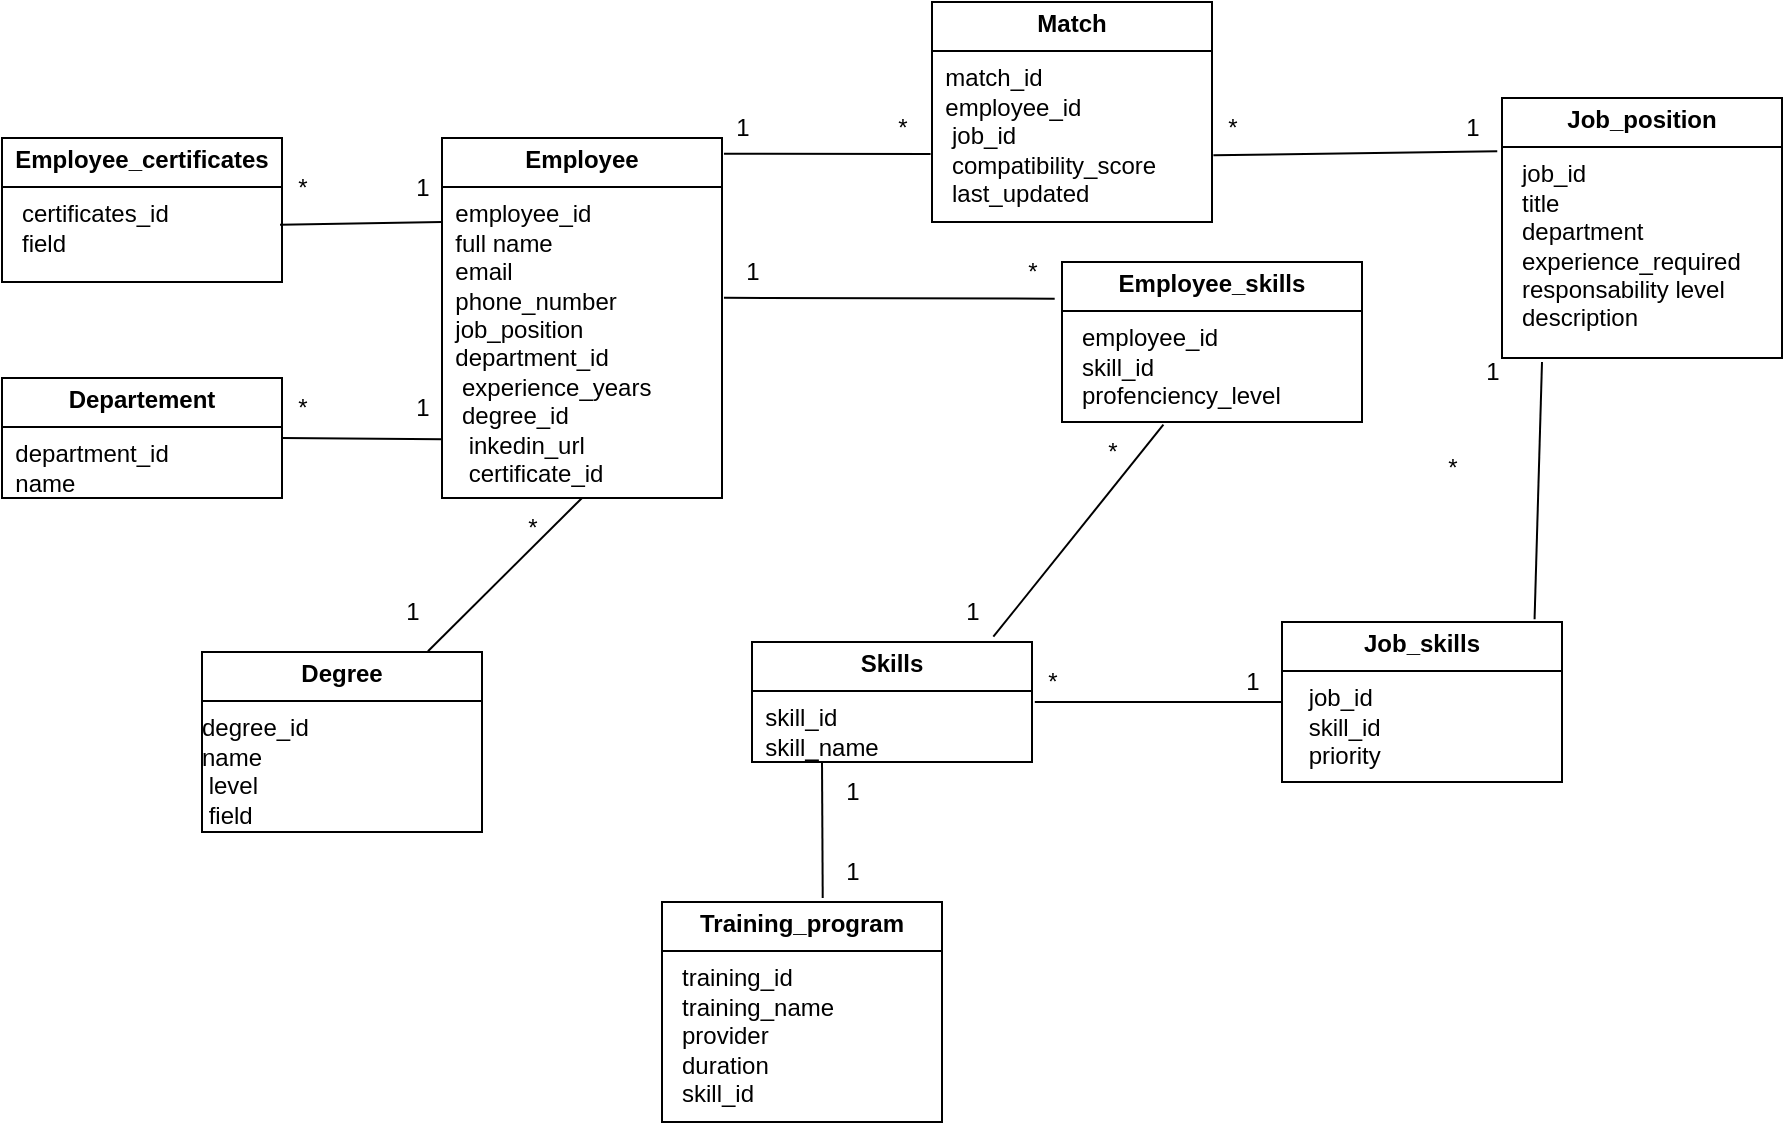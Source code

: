 <mxfile version="26.0.15">
  <diagram id="C5RBs43oDa-KdzZeNtuy" name="Page-1">
    <mxGraphModel dx="1461" dy="652" grid="1" gridSize="10" guides="1" tooltips="1" connect="1" arrows="1" fold="1" page="1" pageScale="1" pageWidth="827" pageHeight="1169" math="0" shadow="0">
      <root>
        <mxCell id="WIyWlLk6GJQsqaUBKTNV-0" />
        <mxCell id="WIyWlLk6GJQsqaUBKTNV-1" parent="WIyWlLk6GJQsqaUBKTNV-0" />
        <mxCell id="3dclUxW02WmgJ_x5xP7q-3" value="&lt;p style=&quot;margin:0px;margin-top:4px;text-align:center;&quot;&gt;&lt;b&gt;Employee&lt;/b&gt;&lt;/p&gt;&lt;hr size=&quot;1&quot; style=&quot;border-style:solid;&quot;&gt;&lt;div style=&quot;height:2px;&quot;&gt;&amp;nbsp; employee_id&amp;nbsp; &amp;nbsp; &amp;nbsp; &amp;nbsp; &amp;nbsp; &amp;nbsp; &amp;nbsp; &amp;nbsp; &amp;nbsp; &amp;nbsp; &amp;nbsp; full name&amp;nbsp; &amp;nbsp; &amp;nbsp; &amp;nbsp; &amp;nbsp; &amp;nbsp; &amp;nbsp; &amp;nbsp; &amp;nbsp; &amp;nbsp; &amp;nbsp; &amp;nbsp; &amp;nbsp; &amp;nbsp; email&amp;nbsp; &amp;nbsp; &amp;nbsp; &amp;nbsp; &amp;nbsp; &amp;nbsp; &amp;nbsp; &amp;nbsp; &amp;nbsp; &amp;nbsp; &amp;nbsp; &amp;nbsp; &amp;nbsp; &amp;nbsp; &amp;nbsp; &amp;nbsp; &amp;nbsp; phone_number&amp;nbsp; &amp;nbsp; &amp;nbsp; &amp;nbsp; &amp;nbsp; &amp;nbsp; &amp;nbsp; &amp;nbsp; &amp;nbsp; job_position&amp;nbsp; &amp;nbsp; &amp;nbsp; &amp;nbsp; &amp;nbsp; &amp;nbsp; &amp;nbsp; &amp;nbsp; &amp;nbsp; &amp;nbsp; &amp;nbsp; department_id&amp;nbsp; &amp;nbsp; &amp;nbsp; &amp;nbsp; &amp;nbsp; &amp;nbsp; &amp;nbsp; &amp;nbsp; &amp;nbsp; &amp;nbsp;experience_years&amp;nbsp; &amp;nbsp; &amp;nbsp; &amp;nbsp; &amp;nbsp; &amp;nbsp; &amp;nbsp;degree_id&amp;nbsp; &amp;nbsp; &amp;nbsp; &amp;nbsp; &amp;nbsp; &amp;nbsp; &amp;nbsp; &amp;nbsp; &amp;nbsp; &amp;nbsp; &amp;nbsp; &amp;nbsp; &amp;nbsp; inkedin_url&amp;nbsp; &amp;nbsp; &amp;nbsp; &amp;nbsp; &amp;nbsp; &amp;nbsp; &amp;nbsp; &amp;nbsp; &amp;nbsp; &amp;nbsp; &amp;nbsp; &amp;nbsp; certificate_id&amp;nbsp; &amp;nbsp; &amp;nbsp; &amp;nbsp; &amp;nbsp; &amp;nbsp; &amp;nbsp; &amp;nbsp; &amp;nbsp; &amp;nbsp; &amp;nbsp; &amp;nbsp; &amp;nbsp; &amp;nbsp; &amp;nbsp; &amp;nbsp; &amp;nbsp; &amp;nbsp; &amp;nbsp; &amp;nbsp; &amp;nbsp; &amp;nbsp; &amp;nbsp; &amp;nbsp; &amp;nbsp; &amp;nbsp; &amp;nbsp; &amp;nbsp; &amp;nbsp; &amp;nbsp; &amp;nbsp;&amp;nbsp;&lt;/div&gt;&lt;div style=&quot;height:2px;&quot;&gt;&lt;br&gt;&lt;/div&gt;&lt;div style=&quot;height:2px;&quot;&gt;&lt;br&gt;&lt;/div&gt;" style="verticalAlign=top;align=left;overflow=fill;html=1;whiteSpace=wrap;" parent="WIyWlLk6GJQsqaUBKTNV-1" vertex="1">
          <mxGeometry x="240" y="78" width="140" height="180" as="geometry" />
        </mxCell>
        <mxCell id="3dclUxW02WmgJ_x5xP7q-4" value="&lt;p style=&quot;margin:0px;margin-top:4px;text-align:center;&quot;&gt;&lt;b&gt;Skills&lt;/b&gt;&lt;/p&gt;&lt;hr size=&quot;1&quot; style=&quot;border-style:solid;&quot;&gt;&lt;div style=&quot;height:2px;&quot;&gt;&amp;nbsp; skill_id&amp;nbsp; &amp;nbsp; &amp;nbsp; &amp;nbsp; &amp;nbsp; &amp;nbsp; &amp;nbsp; &amp;nbsp; &amp;nbsp; &amp;nbsp; &amp;nbsp; &amp;nbsp; &amp;nbsp; &amp;nbsp; &amp;nbsp; &amp;nbsp; skill_name&lt;/div&gt;&lt;div style=&quot;height:2px;&quot;&gt;&amp;nbsp;&lt;/div&gt;" style="verticalAlign=top;align=left;overflow=fill;html=1;whiteSpace=wrap;" parent="WIyWlLk6GJQsqaUBKTNV-1" vertex="1">
          <mxGeometry x="395" y="330" width="140" height="60" as="geometry" />
        </mxCell>
        <mxCell id="3dclUxW02WmgJ_x5xP7q-8" value="&lt;p style=&quot;margin:0px;margin-top:4px;text-align:center;&quot;&gt;&lt;b&gt;Employee_skills&lt;/b&gt;&lt;/p&gt;&lt;hr size=&quot;1&quot; style=&quot;border-style:solid;&quot;&gt;&lt;div style=&quot;height:2px;&quot;&gt;&amp;nbsp; &amp;nbsp;employee_id&amp;nbsp; &amp;nbsp; &amp;nbsp; &amp;nbsp; &amp;nbsp; &amp;nbsp; &amp;nbsp; &amp;nbsp; &amp;nbsp; &amp;nbsp; &amp;nbsp; &amp;nbsp; &amp;nbsp;skill_id&amp;nbsp; &amp;nbsp; &amp;nbsp; &amp;nbsp; &amp;nbsp; &amp;nbsp; &amp;nbsp; &amp;nbsp; &amp;nbsp; &amp;nbsp; &amp;nbsp; &amp;nbsp; &amp;nbsp; &amp;nbsp; &amp;nbsp; &amp;nbsp; &amp;nbsp; &amp;nbsp;profenciency_level&lt;/div&gt;" style="verticalAlign=top;align=left;overflow=fill;html=1;whiteSpace=wrap;" parent="WIyWlLk6GJQsqaUBKTNV-1" vertex="1">
          <mxGeometry x="550" y="140" width="150" height="80" as="geometry" />
        </mxCell>
        <mxCell id="3dclUxW02WmgJ_x5xP7q-9" style="edgeStyle=orthogonalEdgeStyle;rounded=0;orthogonalLoop=1;jettySize=auto;html=1;exitX=0.5;exitY=1;exitDx=0;exitDy=0;" parent="WIyWlLk6GJQsqaUBKTNV-1" source="3dclUxW02WmgJ_x5xP7q-4" target="3dclUxW02WmgJ_x5xP7q-4" edge="1">
          <mxGeometry relative="1" as="geometry" />
        </mxCell>
        <mxCell id="3dclUxW02WmgJ_x5xP7q-10" value="&lt;p style=&quot;margin:0px;margin-top:4px;text-align:center;&quot;&gt;&lt;b&gt;Job_position&lt;/b&gt;&lt;/p&gt;&lt;hr size=&quot;1&quot; style=&quot;border-style:solid;&quot;&gt;&lt;div style=&quot;height:2px;&quot;&gt;&amp;nbsp; &amp;nbsp;job_id&amp;nbsp; &amp;nbsp; &amp;nbsp; &amp;nbsp; &amp;nbsp; &amp;nbsp; &amp;nbsp; &amp;nbsp; &amp;nbsp; &amp;nbsp; &amp;nbsp; &amp;nbsp; &amp;nbsp; &amp;nbsp; &amp;nbsp; &amp;nbsp; &amp;nbsp;title&amp;nbsp; &amp;nbsp; &amp;nbsp; &amp;nbsp; &amp;nbsp; &amp;nbsp; &amp;nbsp; &amp;nbsp; &amp;nbsp; &amp;nbsp; &amp;nbsp; &amp;nbsp; &amp;nbsp; &amp;nbsp; &amp;nbsp; &amp;nbsp; &amp;nbsp; &amp;nbsp; &amp;nbsp;department&amp;nbsp; &amp;nbsp; &amp;nbsp; &amp;nbsp; &amp;nbsp; &amp;nbsp; &amp;nbsp; &amp;nbsp; &amp;nbsp; &amp;nbsp; &amp;nbsp; &amp;nbsp;experience_required&amp;nbsp; &amp;nbsp; &amp;nbsp; &amp;nbsp; &amp;nbsp;responsability level&amp;nbsp; &amp;nbsp; &amp;nbsp; &amp;nbsp; &amp;nbsp; &amp;nbsp;description&amp;nbsp; &amp;nbsp; &amp;nbsp; &amp;nbsp; &amp;nbsp; &amp;nbsp; &amp;nbsp; &amp;nbsp; &amp;nbsp; &amp;nbsp; &amp;nbsp;&lt;/div&gt;" style="verticalAlign=top;align=left;overflow=fill;html=1;whiteSpace=wrap;" parent="WIyWlLk6GJQsqaUBKTNV-1" vertex="1">
          <mxGeometry x="770" y="58" width="140" height="130" as="geometry" />
        </mxCell>
        <mxCell id="3dclUxW02WmgJ_x5xP7q-11" value="&lt;p style=&quot;margin:0px;margin-top:4px;text-align:center;&quot;&gt;&lt;b&gt;Job_skills&lt;/b&gt;&lt;/p&gt;&lt;hr size=&quot;1&quot; style=&quot;border-style:solid;&quot;&gt;&lt;div style=&quot;height:2px;&quot;&gt;&amp;nbsp; &amp;nbsp; job_id&amp;nbsp; &amp;nbsp; &amp;nbsp; &amp;nbsp; &amp;nbsp; &amp;nbsp; &amp;nbsp; &amp;nbsp; &amp;nbsp; &amp;nbsp; &amp;nbsp; &amp;nbsp; &amp;nbsp; &amp;nbsp; &amp;nbsp; &amp;nbsp; skill_id&amp;nbsp; &amp;nbsp; &amp;nbsp; &amp;nbsp; &amp;nbsp; &amp;nbsp; &amp;nbsp; &amp;nbsp; &amp;nbsp; &amp;nbsp; &amp;nbsp; &amp;nbsp; &amp;nbsp; &amp;nbsp; &amp;nbsp; &amp;nbsp; priority&lt;/div&gt;" style="verticalAlign=top;align=left;overflow=fill;html=1;whiteSpace=wrap;" parent="WIyWlLk6GJQsqaUBKTNV-1" vertex="1">
          <mxGeometry x="660" y="320" width="140" height="80" as="geometry" />
        </mxCell>
        <mxCell id="3dclUxW02WmgJ_x5xP7q-12" value="&lt;p style=&quot;margin:0px;margin-top:4px;text-align:center;&quot;&gt;&lt;b&gt;Training_program&lt;/b&gt;&lt;/p&gt;&lt;hr size=&quot;1&quot; style=&quot;border-style:solid;&quot;&gt;&lt;div style=&quot;height:2px;&quot;&gt;&amp;nbsp; &amp;nbsp;training_id&amp;nbsp; &amp;nbsp; &amp;nbsp; &amp;nbsp; &amp;nbsp; &amp;nbsp; &amp;nbsp; &amp;nbsp; &amp;nbsp; &amp;nbsp; &amp;nbsp; &amp;nbsp; &amp;nbsp;training_name&amp;nbsp; &amp;nbsp; &amp;nbsp; &amp;nbsp; &amp;nbsp; &amp;nbsp; &amp;nbsp; &amp;nbsp; &amp;nbsp; &amp;nbsp;provider&amp;nbsp; &amp;nbsp; &amp;nbsp; &amp;nbsp; &amp;nbsp; &amp;nbsp; &amp;nbsp; &amp;nbsp; &amp;nbsp; &amp;nbsp; &amp;nbsp; &amp;nbsp; &amp;nbsp; &amp;nbsp; &amp;nbsp;duration&amp;nbsp; &amp;nbsp; &amp;nbsp; &amp;nbsp; &amp;nbsp; &amp;nbsp; &amp;nbsp; &amp;nbsp; &amp;nbsp; &amp;nbsp; &amp;nbsp; &amp;nbsp; &amp;nbsp; &amp;nbsp; &amp;nbsp;skill_id&amp;nbsp; &amp;nbsp; &amp;nbsp; &amp;nbsp; &amp;nbsp; &amp;nbsp; &amp;nbsp; &amp;nbsp; &amp;nbsp; &amp;nbsp; &amp;nbsp; &amp;nbsp; &amp;nbsp; &amp;nbsp; &amp;nbsp; &amp;nbsp; &amp;nbsp; &amp;nbsp; &amp;nbsp;&lt;/div&gt;" style="verticalAlign=top;align=left;overflow=fill;html=1;whiteSpace=wrap;" parent="WIyWlLk6GJQsqaUBKTNV-1" vertex="1">
          <mxGeometry x="350" y="460" width="140" height="110" as="geometry" />
        </mxCell>
        <mxCell id="3dclUxW02WmgJ_x5xP7q-25" value="" style="endArrow=none;html=1;rounded=0;exitX=0.902;exitY=-0.017;exitDx=0;exitDy=0;exitPerimeter=0;" parent="WIyWlLk6GJQsqaUBKTNV-1" source="3dclUxW02WmgJ_x5xP7q-11" edge="1">
          <mxGeometry relative="1" as="geometry">
            <mxPoint x="650" y="261.33" as="sourcePoint" />
            <mxPoint x="790" y="190" as="targetPoint" />
          </mxGeometry>
        </mxCell>
        <mxCell id="3dclUxW02WmgJ_x5xP7q-29" value="" style="endArrow=none;html=1;rounded=0;entryX=0;entryY=0.5;entryDx=0;entryDy=0;exitX=1;exitY=0.75;exitDx=0;exitDy=0;" parent="WIyWlLk6GJQsqaUBKTNV-1" target="3dclUxW02WmgJ_x5xP7q-11" edge="1">
          <mxGeometry relative="1" as="geometry">
            <mxPoint x="536.4" y="360" as="sourcePoint" />
            <mxPoint x="660.0" y="353.8" as="targetPoint" />
          </mxGeometry>
        </mxCell>
        <mxCell id="3dclUxW02WmgJ_x5xP7q-31" value="" style="endArrow=none;html=1;rounded=0;entryX=0.338;entryY=1.017;entryDx=0;entryDy=0;entryPerimeter=0;exitX=0.862;exitY=-0.044;exitDx=0;exitDy=0;exitPerimeter=0;" parent="WIyWlLk6GJQsqaUBKTNV-1" source="3dclUxW02WmgJ_x5xP7q-4" target="3dclUxW02WmgJ_x5xP7q-8" edge="1">
          <mxGeometry relative="1" as="geometry">
            <mxPoint x="490" y="280" as="sourcePoint" />
            <mxPoint x="510" y="240" as="targetPoint" />
          </mxGeometry>
        </mxCell>
        <mxCell id="3dclUxW02WmgJ_x5xP7q-32" value="" style="endArrow=none;html=1;rounded=0;entryX=0.878;entryY=0.944;entryDx=0;entryDy=0;entryPerimeter=0;exitX=1.007;exitY=0.444;exitDx=0;exitDy=0;exitPerimeter=0;" parent="WIyWlLk6GJQsqaUBKTNV-1" source="3dclUxW02WmgJ_x5xP7q-3" edge="1" target="K-un5heEjTdDLmdkTGqn-6">
          <mxGeometry relative="1" as="geometry">
            <mxPoint x="390" y="160" as="sourcePoint" />
            <mxPoint x="480" y="170" as="targetPoint" />
            <Array as="points" />
          </mxGeometry>
        </mxCell>
        <mxCell id="3dclUxW02WmgJ_x5xP7q-33" style="edgeStyle=orthogonalEdgeStyle;rounded=0;orthogonalLoop=1;jettySize=auto;html=1;exitX=0.5;exitY=1;exitDx=0;exitDy=0;" parent="WIyWlLk6GJQsqaUBKTNV-1" source="3dclUxW02WmgJ_x5xP7q-12" target="3dclUxW02WmgJ_x5xP7q-12" edge="1">
          <mxGeometry relative="1" as="geometry" />
        </mxCell>
        <mxCell id="K-un5heEjTdDLmdkTGqn-5" value="1" style="text;html=1;align=center;verticalAlign=middle;resizable=0;points=[];autosize=1;strokeColor=none;fillColor=none;" parent="WIyWlLk6GJQsqaUBKTNV-1" vertex="1">
          <mxGeometry x="380" y="130" width="30" height="30" as="geometry" />
        </mxCell>
        <mxCell id="K-un5heEjTdDLmdkTGqn-6" value="*" style="text;html=1;align=center;verticalAlign=middle;resizable=0;points=[];autosize=1;strokeColor=none;fillColor=none;" parent="WIyWlLk6GJQsqaUBKTNV-1" vertex="1">
          <mxGeometry x="520" y="130" width="30" height="30" as="geometry" />
        </mxCell>
        <mxCell id="K-un5heEjTdDLmdkTGqn-7" value="1" style="text;html=1;align=center;verticalAlign=middle;resizable=0;points=[];autosize=1;strokeColor=none;fillColor=none;" parent="WIyWlLk6GJQsqaUBKTNV-1" vertex="1">
          <mxGeometry x="630" y="335" width="30" height="30" as="geometry" />
        </mxCell>
        <mxCell id="K-un5heEjTdDLmdkTGqn-8" value="*" style="text;html=1;align=center;verticalAlign=middle;resizable=0;points=[];autosize=1;strokeColor=none;fillColor=none;" parent="WIyWlLk6GJQsqaUBKTNV-1" vertex="1">
          <mxGeometry x="560" y="220" width="30" height="30" as="geometry" />
        </mxCell>
        <mxCell id="K-un5heEjTdDLmdkTGqn-9" value="1" style="text;html=1;align=center;verticalAlign=middle;resizable=0;points=[];autosize=1;strokeColor=none;fillColor=none;" parent="WIyWlLk6GJQsqaUBKTNV-1" vertex="1">
          <mxGeometry x="490" y="300" width="30" height="30" as="geometry" />
        </mxCell>
        <mxCell id="K-un5heEjTdDLmdkTGqn-10" value="*" style="text;html=1;align=center;verticalAlign=middle;resizable=0;points=[];autosize=1;strokeColor=none;fillColor=none;" parent="WIyWlLk6GJQsqaUBKTNV-1" vertex="1">
          <mxGeometry x="530" y="335" width="30" height="30" as="geometry" />
        </mxCell>
        <mxCell id="K-un5heEjTdDLmdkTGqn-11" value="*" style="text;html=1;align=center;verticalAlign=middle;resizable=0;points=[];autosize=1;strokeColor=none;fillColor=none;" parent="WIyWlLk6GJQsqaUBKTNV-1" vertex="1">
          <mxGeometry x="730" y="228" width="30" height="30" as="geometry" />
        </mxCell>
        <mxCell id="K-un5heEjTdDLmdkTGqn-12" value="1" style="text;html=1;align=center;verticalAlign=middle;resizable=0;points=[];autosize=1;strokeColor=none;fillColor=none;" parent="WIyWlLk6GJQsqaUBKTNV-1" vertex="1">
          <mxGeometry x="750" y="180" width="30" height="30" as="geometry" />
        </mxCell>
        <mxCell id="K-un5heEjTdDLmdkTGqn-16" value="1" style="text;html=1;align=center;verticalAlign=middle;resizable=0;points=[];autosize=1;strokeColor=none;fillColor=none;" parent="WIyWlLk6GJQsqaUBKTNV-1" vertex="1">
          <mxGeometry x="430" y="390" width="30" height="30" as="geometry" />
        </mxCell>
        <mxCell id="rLfxlaUQJVoP89XnrwP1-2" value="&lt;p style=&quot;margin:0px;margin-top:4px;text-align:center;&quot;&gt;&lt;b&gt;Degree&lt;/b&gt;&lt;/p&gt;&lt;hr size=&quot;1&quot; style=&quot;border-style:solid;&quot;&gt;&lt;div style=&quot;height:2px;&quot;&gt;degree_id&amp;nbsp; &amp;nbsp; &amp;nbsp; &amp;nbsp; &amp;nbsp; &amp;nbsp; &amp;nbsp; &amp;nbsp; &amp;nbsp; &amp;nbsp; &amp;nbsp; &amp;nbsp; &amp;nbsp; name&amp;nbsp; &amp;nbsp; &amp;nbsp; &amp;nbsp; &amp;nbsp; &amp;nbsp; &amp;nbsp; &amp;nbsp; &amp;nbsp; &amp;nbsp; &amp;nbsp; &amp;nbsp; &amp;nbsp; &amp;nbsp; &amp;nbsp; &amp;nbsp; &amp;nbsp;level&amp;nbsp; &amp;nbsp; &amp;nbsp; &amp;nbsp; &amp;nbsp; &amp;nbsp; &amp;nbsp; &amp;nbsp; &amp;nbsp; &amp;nbsp; &amp;nbsp; &amp;nbsp; &amp;nbsp; &amp;nbsp; &amp;nbsp; &amp;nbsp; &amp;nbsp;field&lt;/div&gt;&lt;div style=&quot;height:2px;&quot;&gt;&amp;nbsp; &amp;nbsp; &amp;nbsp; &amp;nbsp;&lt;/div&gt;" style="verticalAlign=top;align=left;overflow=fill;html=1;whiteSpace=wrap;" parent="WIyWlLk6GJQsqaUBKTNV-1" vertex="1">
          <mxGeometry x="120" y="335" width="140" height="90" as="geometry" />
        </mxCell>
        <mxCell id="rLfxlaUQJVoP89XnrwP1-10" value="" style="endArrow=none;html=1;rounded=0;exitX=0.5;exitY=1;exitDx=0;exitDy=0;entryX=0.807;entryY=-0.004;entryDx=0;entryDy=0;entryPerimeter=0;" parent="WIyWlLk6GJQsqaUBKTNV-1" source="3dclUxW02WmgJ_x5xP7q-3" target="rLfxlaUQJVoP89XnrwP1-2" edge="1">
          <mxGeometry width="50" height="50" relative="1" as="geometry">
            <mxPoint x="260" y="345" as="sourcePoint" />
            <mxPoint x="120" y="295" as="targetPoint" />
            <Array as="points" />
          </mxGeometry>
        </mxCell>
        <mxCell id="rLfxlaUQJVoP89XnrwP1-11" value="1" style="text;html=1;align=center;verticalAlign=middle;resizable=0;points=[];autosize=1;strokeColor=none;fillColor=none;" parent="WIyWlLk6GJQsqaUBKTNV-1" vertex="1">
          <mxGeometry x="210" y="300" width="30" height="30" as="geometry" />
        </mxCell>
        <mxCell id="rLfxlaUQJVoP89XnrwP1-12" value="*" style="text;html=1;align=center;verticalAlign=middle;resizable=0;points=[];autosize=1;strokeColor=none;fillColor=none;" parent="WIyWlLk6GJQsqaUBKTNV-1" vertex="1">
          <mxGeometry x="270" y="258" width="30" height="30" as="geometry" />
        </mxCell>
        <mxCell id="Gi6s6jYUTxmKe8OezvZy-0" style="edgeStyle=orthogonalEdgeStyle;rounded=0;orthogonalLoop=1;jettySize=auto;html=1;exitX=0.5;exitY=1;exitDx=0;exitDy=0;" edge="1" parent="WIyWlLk6GJQsqaUBKTNV-1" source="3dclUxW02WmgJ_x5xP7q-10" target="3dclUxW02WmgJ_x5xP7q-10">
          <mxGeometry relative="1" as="geometry" />
        </mxCell>
        <mxCell id="Gi6s6jYUTxmKe8OezvZy-1" value="&lt;p style=&quot;margin:0px;margin-top:4px;text-align:center;&quot;&gt;&lt;b&gt;Employee_certificates&lt;/b&gt;&lt;/p&gt;&lt;hr size=&quot;1&quot; style=&quot;border-style:solid;&quot;&gt;&lt;div style=&quot;height:2px;&quot;&gt;&amp;nbsp; &amp;nbsp;certificates_id&amp;nbsp; &amp;nbsp; &amp;nbsp; &amp;nbsp; &amp;nbsp; &amp;nbsp; &amp;nbsp; &amp;nbsp; &amp;nbsp; &amp;nbsp;field&lt;/div&gt;" style="verticalAlign=top;align=left;overflow=fill;html=1;whiteSpace=wrap;" vertex="1" parent="WIyWlLk6GJQsqaUBKTNV-1">
          <mxGeometry x="20" y="78" width="140" height="72" as="geometry" />
        </mxCell>
        <mxCell id="Gi6s6jYUTxmKe8OezvZy-2" value="&lt;p style=&quot;margin:0px;margin-top:4px;text-align:center;&quot;&gt;&lt;b&gt;Departement&lt;/b&gt;&lt;/p&gt;&lt;hr size=&quot;1&quot; style=&quot;border-style:solid;&quot;&gt;&lt;div style=&quot;height:2px;&quot;&gt;&amp;nbsp; department_id&amp;nbsp; &amp;nbsp; &amp;nbsp; &amp;nbsp; &amp;nbsp; &amp;nbsp; &amp;nbsp; &amp;nbsp; &amp;nbsp; name&lt;/div&gt;" style="verticalAlign=top;align=left;overflow=fill;html=1;whiteSpace=wrap;" vertex="1" parent="WIyWlLk6GJQsqaUBKTNV-1">
          <mxGeometry x="20" y="198" width="140" height="60" as="geometry" />
        </mxCell>
        <mxCell id="Gi6s6jYUTxmKe8OezvZy-9" value="" style="endArrow=none;html=1;rounded=0;exitX=0.993;exitY=0.602;exitDx=0;exitDy=0;exitPerimeter=0;" edge="1" parent="WIyWlLk6GJQsqaUBKTNV-1" source="Gi6s6jYUTxmKe8OezvZy-1">
          <mxGeometry width="50" height="50" relative="1" as="geometry">
            <mxPoint x="190" y="170" as="sourcePoint" />
            <mxPoint x="240" y="120" as="targetPoint" />
          </mxGeometry>
        </mxCell>
        <mxCell id="Gi6s6jYUTxmKe8OezvZy-10" value="" style="endArrow=none;html=1;rounded=0;exitX=1;exitY=0.5;exitDx=0;exitDy=0;entryX=0.002;entryY=0.837;entryDx=0;entryDy=0;entryPerimeter=0;" edge="1" parent="WIyWlLk6GJQsqaUBKTNV-1" source="Gi6s6jYUTxmKe8OezvZy-2" target="3dclUxW02WmgJ_x5xP7q-3">
          <mxGeometry width="50" height="50" relative="1" as="geometry">
            <mxPoint x="220" y="240" as="sourcePoint" />
            <mxPoint x="240" y="220" as="targetPoint" />
          </mxGeometry>
        </mxCell>
        <mxCell id="Gi6s6jYUTxmKe8OezvZy-11" value="1" style="text;html=1;align=center;verticalAlign=middle;resizable=0;points=[];autosize=1;strokeColor=none;fillColor=none;" vertex="1" parent="WIyWlLk6GJQsqaUBKTNV-1">
          <mxGeometry x="215" y="198" width="30" height="30" as="geometry" />
        </mxCell>
        <mxCell id="Gi6s6jYUTxmKe8OezvZy-12" value="1" style="text;html=1;align=center;verticalAlign=middle;resizable=0;points=[];autosize=1;strokeColor=none;fillColor=none;" vertex="1" parent="WIyWlLk6GJQsqaUBKTNV-1">
          <mxGeometry x="215" y="88" width="30" height="30" as="geometry" />
        </mxCell>
        <mxCell id="Gi6s6jYUTxmKe8OezvZy-13" value="*" style="text;html=1;align=center;verticalAlign=middle;resizable=0;points=[];autosize=1;strokeColor=none;fillColor=none;" vertex="1" parent="WIyWlLk6GJQsqaUBKTNV-1">
          <mxGeometry x="155" y="88" width="30" height="30" as="geometry" />
        </mxCell>
        <mxCell id="Gi6s6jYUTxmKe8OezvZy-14" value="*" style="text;html=1;align=center;verticalAlign=middle;resizable=0;points=[];autosize=1;strokeColor=none;fillColor=none;" vertex="1" parent="WIyWlLk6GJQsqaUBKTNV-1">
          <mxGeometry x="155" y="198" width="30" height="30" as="geometry" />
        </mxCell>
        <mxCell id="Gi6s6jYUTxmKe8OezvZy-15" value="&lt;p style=&quot;margin:0px;margin-top:4px;text-align:center;&quot;&gt;&lt;b&gt;Match&lt;/b&gt;&lt;/p&gt;&lt;hr size=&quot;1&quot; style=&quot;border-style:solid;&quot;&gt;&lt;div style=&quot;height:2px;&quot;&gt;&amp;nbsp; match_id&amp;nbsp; &amp;nbsp; &amp;nbsp; &amp;nbsp; &amp;nbsp; &amp;nbsp; &amp;nbsp; &amp;nbsp; &amp;nbsp; &amp;nbsp; &amp;nbsp; &amp;nbsp; &amp;nbsp; &amp;nbsp; employee_id&amp;nbsp; &amp;nbsp; &amp;nbsp; &amp;nbsp; &amp;nbsp; &amp;nbsp; &amp;nbsp; &amp;nbsp; &amp;nbsp; &amp;nbsp; &amp;nbsp; &amp;nbsp;job_id&amp;nbsp; &amp;nbsp; &amp;nbsp; &amp;nbsp; &amp;nbsp; &amp;nbsp; &amp;nbsp; &amp;nbsp; &amp;nbsp; &amp;nbsp; &amp;nbsp; &amp;nbsp; &amp;nbsp; &amp;nbsp; &amp;nbsp; &amp;nbsp; &amp;nbsp;compatibility_score&amp;nbsp; &amp;nbsp; &amp;nbsp; &amp;nbsp; &amp;nbsp; &amp;nbsp;last_updated&amp;nbsp; &amp;nbsp; &amp;nbsp; &amp;nbsp; &amp;nbsp; &amp;nbsp; &amp;nbsp; &amp;nbsp; &amp;nbsp; &amp;nbsp; &amp;nbsp; &amp;nbsp; &amp;nbsp; &amp;nbsp; &amp;nbsp; &amp;nbsp; &amp;nbsp; &amp;nbsp; &amp;nbsp; &amp;nbsp; &amp;nbsp; &amp;nbsp; &amp;nbsp;&lt;/div&gt;&lt;div style=&quot;height:2px;&quot;&gt;&lt;br&gt;&lt;/div&gt;" style="verticalAlign=top;align=left;overflow=fill;html=1;whiteSpace=wrap;" vertex="1" parent="WIyWlLk6GJQsqaUBKTNV-1">
          <mxGeometry x="485" y="10" width="140" height="110" as="geometry" />
        </mxCell>
        <mxCell id="Gi6s6jYUTxmKe8OezvZy-19" value="" style="endArrow=none;html=1;rounded=0;entryX=0.574;entryY=-0.018;entryDx=0;entryDy=0;entryPerimeter=0;exitX=0.25;exitY=1;exitDx=0;exitDy=0;" edge="1" parent="WIyWlLk6GJQsqaUBKTNV-1" source="3dclUxW02WmgJ_x5xP7q-4" target="3dclUxW02WmgJ_x5xP7q-12">
          <mxGeometry width="50" height="50" relative="1" as="geometry">
            <mxPoint x="420" y="440" as="sourcePoint" />
            <mxPoint x="405" y="390" as="targetPoint" />
            <Array as="points" />
          </mxGeometry>
        </mxCell>
        <mxCell id="K-un5heEjTdDLmdkTGqn-17" value="1" style="text;html=1;align=center;verticalAlign=middle;resizable=0;points=[];autosize=1;strokeColor=none;fillColor=none;" parent="WIyWlLk6GJQsqaUBKTNV-1" vertex="1">
          <mxGeometry x="430" y="430" width="30" height="30" as="geometry" />
        </mxCell>
        <mxCell id="Gi6s6jYUTxmKe8OezvZy-21" value="" style="endArrow=none;html=1;rounded=0;exitX=1.007;exitY=0.044;exitDx=0;exitDy=0;exitPerimeter=0;entryX=-0.005;entryY=0.691;entryDx=0;entryDy=0;entryPerimeter=0;" edge="1" parent="WIyWlLk6GJQsqaUBKTNV-1" source="3dclUxW02WmgJ_x5xP7q-3" target="Gi6s6jYUTxmKe8OezvZy-15">
          <mxGeometry width="50" height="50" relative="1" as="geometry">
            <mxPoint x="435" y="118" as="sourcePoint" />
            <mxPoint x="485" y="68" as="targetPoint" />
          </mxGeometry>
        </mxCell>
        <mxCell id="Gi6s6jYUTxmKe8OezvZy-24" value="1" style="text;html=1;align=center;verticalAlign=middle;resizable=0;points=[];autosize=1;strokeColor=none;fillColor=none;" vertex="1" parent="WIyWlLk6GJQsqaUBKTNV-1">
          <mxGeometry x="375" y="58" width="30" height="30" as="geometry" />
        </mxCell>
        <mxCell id="Gi6s6jYUTxmKe8OezvZy-25" value="*" style="text;html=1;align=center;verticalAlign=middle;resizable=0;points=[];autosize=1;strokeColor=none;fillColor=none;" vertex="1" parent="WIyWlLk6GJQsqaUBKTNV-1">
          <mxGeometry x="455" y="58" width="30" height="30" as="geometry" />
        </mxCell>
        <mxCell id="Gi6s6jYUTxmKe8OezvZy-26" value="*" style="text;html=1;align=center;verticalAlign=middle;resizable=0;points=[];autosize=1;strokeColor=none;fillColor=none;" vertex="1" parent="WIyWlLk6GJQsqaUBKTNV-1">
          <mxGeometry x="620" y="58" width="30" height="30" as="geometry" />
        </mxCell>
        <mxCell id="Gi6s6jYUTxmKe8OezvZy-27" value="1" style="text;html=1;align=center;verticalAlign=middle;resizable=0;points=[];autosize=1;strokeColor=none;fillColor=none;" vertex="1" parent="WIyWlLk6GJQsqaUBKTNV-1">
          <mxGeometry x="740" y="58" width="30" height="30" as="geometry" />
        </mxCell>
        <mxCell id="Gi6s6jYUTxmKe8OezvZy-28" value="" style="endArrow=none;html=1;rounded=0;exitX=1.005;exitY=0.697;exitDx=0;exitDy=0;entryX=-0.017;entryY=0.205;entryDx=0;entryDy=0;entryPerimeter=0;exitPerimeter=0;" edge="1" parent="WIyWlLk6GJQsqaUBKTNV-1" source="Gi6s6jYUTxmKe8OezvZy-15" target="3dclUxW02WmgJ_x5xP7q-10">
          <mxGeometry width="50" height="50" relative="1" as="geometry">
            <mxPoint x="625" y="82.5" as="sourcePoint" />
            <mxPoint x="760" y="83" as="targetPoint" />
          </mxGeometry>
        </mxCell>
      </root>
    </mxGraphModel>
  </diagram>
</mxfile>
